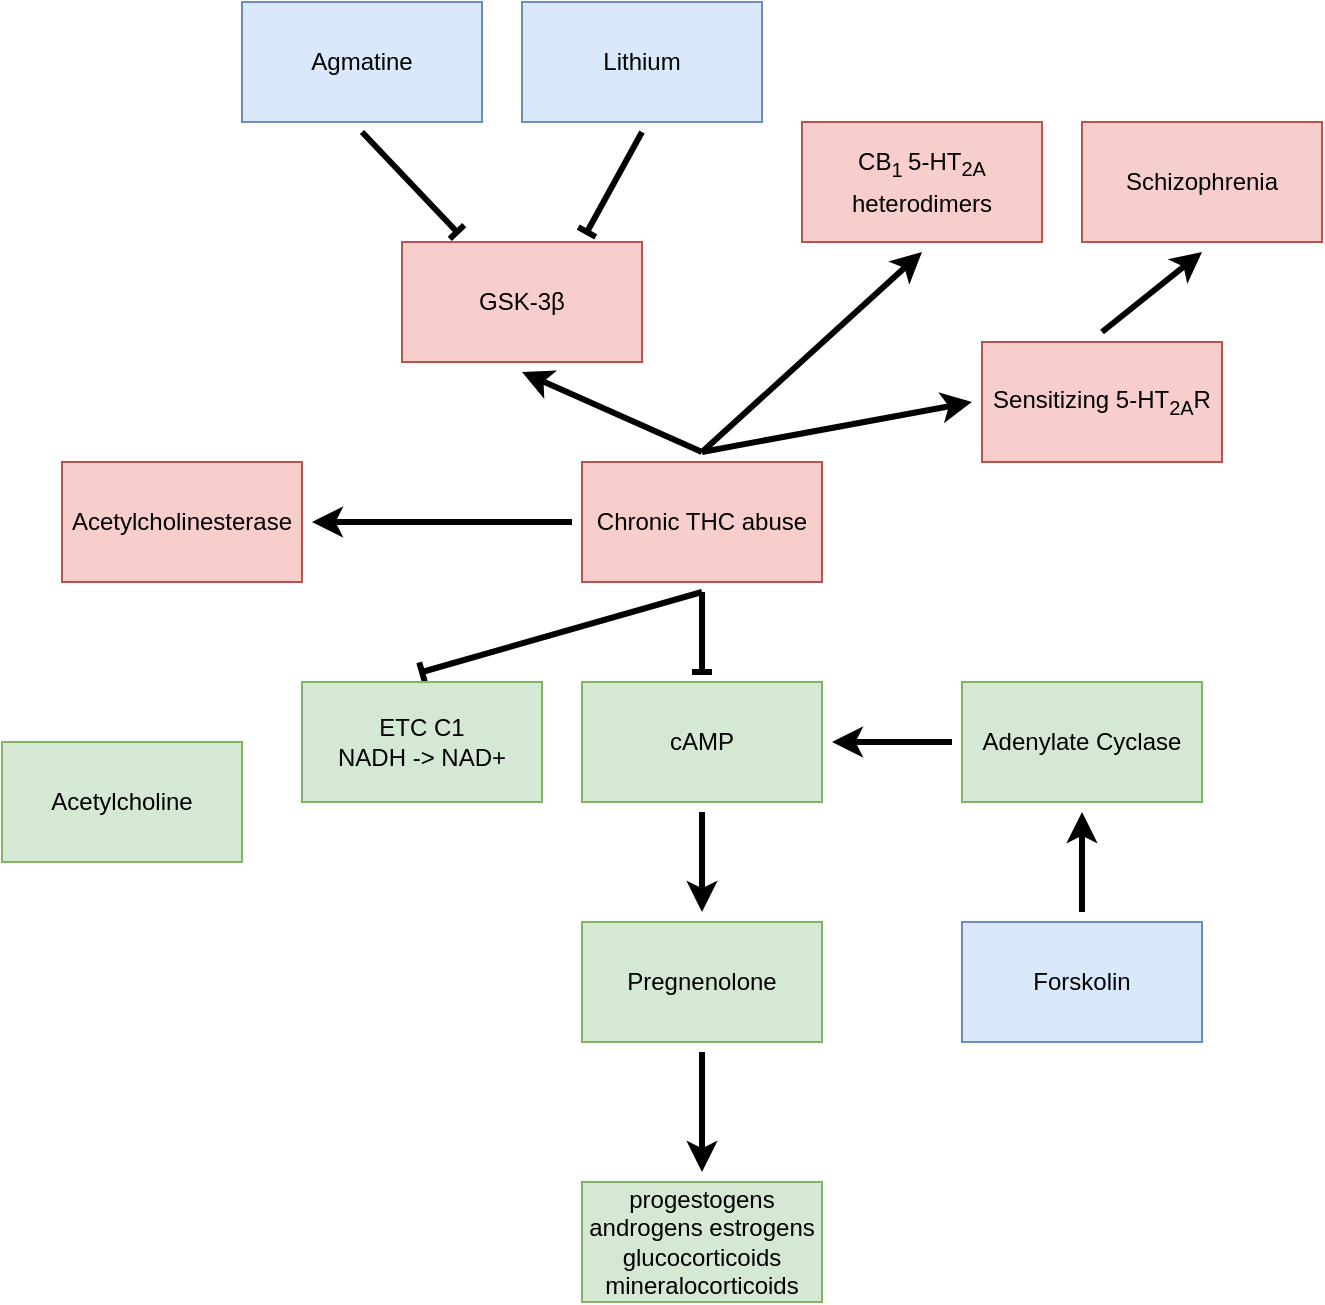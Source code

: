 <mxfile version="20.4.0" type="device"><diagram id="1lnTQ9TRjqJxyJtddSUN" name="Page-1"><mxGraphModel dx="1848" dy="1055" grid="1" gridSize="10" guides="1" tooltips="1" connect="1" arrows="1" fold="1" page="1" pageScale="1" pageWidth="850" pageHeight="1100" math="0" shadow="0"><root><mxCell id="0"/><mxCell id="1" parent="0"/><mxCell id="BIeTZq3KbKyFNtU_o8Uz-2" value="" style="endArrow=baseDash;html=1;rounded=0;entryX=0.5;entryY=0;entryDx=0;entryDy=0;endFill=0;strokeWidth=3;strokeColor=#000000;exitX=0.5;exitY=1;exitDx=0;exitDy=0;" edge="1" parent="1" source="BIeTZq3KbKyFNtU_o8Uz-20" target="BIeTZq3KbKyFNtU_o8Uz-19"><mxGeometry width="50" height="50" relative="1" as="geometry"><mxPoint x="350" y="310" as="sourcePoint"/><mxPoint x="240" y="355" as="targetPoint"/></mxGeometry></mxCell><mxCell id="BIeTZq3KbKyFNtU_o8Uz-4" value="" style="endArrow=classic;html=1;rounded=0;strokeWidth=3;exitX=0.5;exitY=0;exitDx=0;exitDy=0;entryX=0;entryY=0.5;entryDx=0;entryDy=0;" edge="1" parent="1" source="BIeTZq3KbKyFNtU_o8Uz-20" target="BIeTZq3KbKyFNtU_o8Uz-21"><mxGeometry width="50" height="50" relative="1" as="geometry"><mxPoint x="540" y="180" as="sourcePoint"/><mxPoint x="580" y="190" as="targetPoint"/></mxGeometry></mxCell><mxCell id="BIeTZq3KbKyFNtU_o8Uz-8" value="" style="endArrow=classic;html=1;rounded=0;exitX=0.5;exitY=1;exitDx=0;exitDy=0;strokeWidth=3;entryX=0.5;entryY=0;entryDx=0;entryDy=0;" edge="1" parent="1" source="BIeTZq3KbKyFNtU_o8Uz-22" target="BIeTZq3KbKyFNtU_o8Uz-24"><mxGeometry width="50" height="50" relative="1" as="geometry"><mxPoint x="410" y="425" as="sourcePoint"/><mxPoint x="350" y="470" as="targetPoint"/></mxGeometry></mxCell><mxCell id="BIeTZq3KbKyFNtU_o8Uz-10" value="progestogens androgens estrogens glucocorticoids mineralocorticoids" style="rounded=0;whiteSpace=wrap;html=1;perimeterSpacing=5;fillColor=#d5e8d4;strokeColor=#82b366;" vertex="1" parent="1"><mxGeometry x="370" y="640" width="120" height="60" as="geometry"/></mxCell><mxCell id="BIeTZq3KbKyFNtU_o8Uz-12" value="" style="endArrow=classic;html=1;rounded=0;entryX=0.5;entryY=0;entryDx=0;entryDy=0;strokeWidth=3;exitX=0.5;exitY=1;exitDx=0;exitDy=0;" edge="1" parent="1" source="BIeTZq3KbKyFNtU_o8Uz-24" target="BIeTZq3KbKyFNtU_o8Uz-10"><mxGeometry width="50" height="50" relative="1" as="geometry"><mxPoint x="430" y="570" as="sourcePoint"/><mxPoint x="460" y="700" as="targetPoint"/></mxGeometry></mxCell><mxCell id="BIeTZq3KbKyFNtU_o8Uz-13" value="Adenylate Cyclase" style="rounded=0;whiteSpace=wrap;html=1;perimeterSpacing=5;fillColor=#d5e8d4;strokeColor=#82b366;" vertex="1" parent="1"><mxGeometry x="560" y="390" width="120" height="60" as="geometry"/></mxCell><mxCell id="BIeTZq3KbKyFNtU_o8Uz-15" value="" style="endArrow=classic;html=1;rounded=0;entryX=0.5;entryY=1;entryDx=0;entryDy=0;strokeWidth=3;exitX=0.5;exitY=0;exitDx=0;exitDy=0;" edge="1" parent="1" source="BIeTZq3KbKyFNtU_o8Uz-23" target="BIeTZq3KbKyFNtU_o8Uz-13"><mxGeometry width="50" height="50" relative="1" as="geometry"><mxPoint x="500" y="470" as="sourcePoint"/><mxPoint x="450" y="500" as="targetPoint"/></mxGeometry></mxCell><mxCell id="BIeTZq3KbKyFNtU_o8Uz-17" value="" style="endArrow=baseDash;html=1;rounded=0;strokeColor=#000000;strokeWidth=3;endFill=0;exitX=0.5;exitY=1;exitDx=0;exitDy=0;entryX=0.5;entryY=0;entryDx=0;entryDy=0;" edge="1" parent="1" source="BIeTZq3KbKyFNtU_o8Uz-20" target="BIeTZq3KbKyFNtU_o8Uz-22"><mxGeometry width="50" height="50" relative="1" as="geometry"><mxPoint x="420" y="330" as="sourcePoint"/><mxPoint x="424" y="350" as="targetPoint"/></mxGeometry></mxCell><mxCell id="BIeTZq3KbKyFNtU_o8Uz-19" value="ETC C1&lt;br&gt;NADH -&amp;gt; NAD+" style="rounded=0;whiteSpace=wrap;html=1;perimeterSpacing=5;fillColor=#d5e8d4;strokeColor=#82b366;" vertex="1" parent="1"><mxGeometry x="230" y="390" width="120" height="60" as="geometry"/></mxCell><mxCell id="BIeTZq3KbKyFNtU_o8Uz-20" value="Chronic THC abuse" style="rounded=0;whiteSpace=wrap;html=1;perimeterSpacing=5;fillColor=#f8cecc;strokeColor=#b85450;" vertex="1" parent="1"><mxGeometry x="370" y="280" width="120" height="60" as="geometry"/></mxCell><mxCell id="BIeTZq3KbKyFNtU_o8Uz-21" value="Sensitizing 5-HT&lt;sub&gt;2A&lt;/sub&gt;R" style="rounded=0;whiteSpace=wrap;html=1;perimeterSpacing=5;fillColor=#f8cecc;strokeColor=#b85450;" vertex="1" parent="1"><mxGeometry x="570" y="220" width="120" height="60" as="geometry"/></mxCell><mxCell id="BIeTZq3KbKyFNtU_o8Uz-22" value="cAMP" style="rounded=0;whiteSpace=wrap;html=1;perimeterSpacing=5;fillColor=#d5e8d4;strokeColor=#82b366;" vertex="1" parent="1"><mxGeometry x="370" y="390" width="120" height="60" as="geometry"/></mxCell><mxCell id="BIeTZq3KbKyFNtU_o8Uz-23" value="Forskolin" style="rounded=0;whiteSpace=wrap;html=1;perimeterSpacing=5;fillColor=#dae8fc;strokeColor=#6c8ebf;" vertex="1" parent="1"><mxGeometry x="560" y="510" width="120" height="60" as="geometry"/></mxCell><mxCell id="BIeTZq3KbKyFNtU_o8Uz-24" value="Pregnenolone" style="rounded=0;whiteSpace=wrap;html=1;perimeterSpacing=5;fillColor=#d5e8d4;strokeColor=#82b366;" vertex="1" parent="1"><mxGeometry x="370" y="510" width="120" height="60" as="geometry"/></mxCell><mxCell id="BIeTZq3KbKyFNtU_o8Uz-25" value="CB&lt;sub&gt;1&amp;nbsp;&lt;/sub&gt;5-HT&lt;sub&gt;2A&lt;br&gt;&lt;font style=&quot;font-size: 12px;&quot;&gt;heterodimers&lt;/font&gt;&lt;br&gt;&lt;/sub&gt;" style="rounded=0;whiteSpace=wrap;html=1;perimeterSpacing=5;fillColor=#f8cecc;strokeColor=#b85450;" vertex="1" parent="1"><mxGeometry x="480" y="110" width="120" height="60" as="geometry"/></mxCell><mxCell id="BIeTZq3KbKyFNtU_o8Uz-26" value="" style="endArrow=classic;html=1;rounded=0;strokeWidth=3;exitX=0.5;exitY=0;exitDx=0;exitDy=0;entryX=0.5;entryY=1;entryDx=0;entryDy=0;" edge="1" parent="1" source="BIeTZq3KbKyFNtU_o8Uz-20" target="BIeTZq3KbKyFNtU_o8Uz-25"><mxGeometry width="50" height="50" relative="1" as="geometry"><mxPoint x="485" y="280" as="sourcePoint"/><mxPoint x="535" y="280" as="targetPoint"/></mxGeometry></mxCell><mxCell id="BIeTZq3KbKyFNtU_o8Uz-27" value="" style="endArrow=classic;html=1;rounded=0;entryX=1;entryY=0.5;entryDx=0;entryDy=0;strokeWidth=3;exitX=0;exitY=0.5;exitDx=0;exitDy=0;" edge="1" parent="1" source="BIeTZq3KbKyFNtU_o8Uz-13" target="BIeTZq3KbKyFNtU_o8Uz-22"><mxGeometry width="50" height="50" relative="1" as="geometry"><mxPoint x="520" y="390" as="sourcePoint"/><mxPoint x="600" y="435" as="targetPoint"/></mxGeometry></mxCell><mxCell id="BIeTZq3KbKyFNtU_o8Uz-28" value="GSK-3β" style="rounded=0;whiteSpace=wrap;html=1;perimeterSpacing=5;fillColor=#f8cecc;strokeColor=#b85450;" vertex="1" parent="1"><mxGeometry x="280" y="170" width="120" height="60" as="geometry"/></mxCell><mxCell id="BIeTZq3KbKyFNtU_o8Uz-29" value="" style="endArrow=classic;html=1;rounded=0;strokeWidth=3;exitX=0.5;exitY=0;exitDx=0;exitDy=0;entryX=0.5;entryY=1;entryDx=0;entryDy=0;" edge="1" parent="1" source="BIeTZq3KbKyFNtU_o8Uz-20" target="BIeTZq3KbKyFNtU_o8Uz-28"><mxGeometry width="50" height="50" relative="1" as="geometry"><mxPoint x="110" y="275" as="sourcePoint"/><mxPoint x="225" y="190" as="targetPoint"/></mxGeometry></mxCell><mxCell id="BIeTZq3KbKyFNtU_o8Uz-30" value="Agmatine" style="rounded=0;whiteSpace=wrap;html=1;perimeterSpacing=5;fillColor=#dae8fc;strokeColor=#6c8ebf;" vertex="1" parent="1"><mxGeometry x="200" y="50" width="120" height="60" as="geometry"/></mxCell><mxCell id="BIeTZq3KbKyFNtU_o8Uz-31" value="" style="endArrow=baseDash;html=1;rounded=0;endFill=0;strokeWidth=3;strokeColor=#000000;exitX=0.5;exitY=1;exitDx=0;exitDy=0;entryX=0.25;entryY=0;entryDx=0;entryDy=0;" edge="1" parent="1" source="BIeTZq3KbKyFNtU_o8Uz-30" target="BIeTZq3KbKyFNtU_o8Uz-28"><mxGeometry width="50" height="50" relative="1" as="geometry"><mxPoint x="379.96" y="311.99" as="sourcePoint"/><mxPoint x="260" y="150" as="targetPoint"/></mxGeometry></mxCell><mxCell id="BIeTZq3KbKyFNtU_o8Uz-32" value="Lithium" style="rounded=0;whiteSpace=wrap;html=1;perimeterSpacing=5;fillColor=#dae8fc;strokeColor=#6c8ebf;" vertex="1" parent="1"><mxGeometry x="340" y="50" width="120" height="60" as="geometry"/></mxCell><mxCell id="BIeTZq3KbKyFNtU_o8Uz-33" value="" style="endArrow=baseDash;html=1;rounded=0;endFill=0;strokeWidth=3;strokeColor=#000000;exitX=0.5;exitY=1;exitDx=0;exitDy=0;entryX=0.75;entryY=0;entryDx=0;entryDy=0;" edge="1" parent="1" source="BIeTZq3KbKyFNtU_o8Uz-32" target="BIeTZq3KbKyFNtU_o8Uz-28"><mxGeometry width="50" height="50" relative="1" as="geometry"><mxPoint x="270" y="125" as="sourcePoint"/><mxPoint x="270" y="165" as="targetPoint"/></mxGeometry></mxCell><mxCell id="BIeTZq3KbKyFNtU_o8Uz-36" value="Schizophrenia" style="rounded=0;whiteSpace=wrap;html=1;perimeterSpacing=5;fillColor=#f8cecc;strokeColor=#b85450;" vertex="1" parent="1"><mxGeometry x="620" y="110" width="120" height="60" as="geometry"/></mxCell><mxCell id="BIeTZq3KbKyFNtU_o8Uz-37" value="" style="endArrow=classic;html=1;rounded=0;strokeWidth=3;exitX=0.5;exitY=0;exitDx=0;exitDy=0;entryX=0.5;entryY=1;entryDx=0;entryDy=0;" edge="1" parent="1" source="BIeTZq3KbKyFNtU_o8Uz-21" target="BIeTZq3KbKyFNtU_o8Uz-36"><mxGeometry width="50" height="50" relative="1" as="geometry"><mxPoint x="440" y="285" as="sourcePoint"/><mxPoint x="575" y="260" as="targetPoint"/></mxGeometry></mxCell><mxCell id="BIeTZq3KbKyFNtU_o8Uz-38" value="Acetylcholinesterase" style="rounded=0;whiteSpace=wrap;html=1;perimeterSpacing=5;fillColor=#f8cecc;strokeColor=#b85450;" vertex="1" parent="1"><mxGeometry x="110" y="280" width="120" height="60" as="geometry"/></mxCell><mxCell id="BIeTZq3KbKyFNtU_o8Uz-39" value="" style="endArrow=classic;html=1;rounded=0;entryX=1;entryY=0.5;entryDx=0;entryDy=0;strokeWidth=3;exitX=0;exitY=0.5;exitDx=0;exitDy=0;" edge="1" parent="1" source="BIeTZq3KbKyFNtU_o8Uz-20" target="BIeTZq3KbKyFNtU_o8Uz-38"><mxGeometry width="50" height="50" relative="1" as="geometry"><mxPoint x="565" y="430" as="sourcePoint"/><mxPoint x="505" y="430" as="targetPoint"/></mxGeometry></mxCell><mxCell id="BIeTZq3KbKyFNtU_o8Uz-40" value="Acetylcholine" style="rounded=0;whiteSpace=wrap;html=1;perimeterSpacing=5;fillColor=#d5e8d4;strokeColor=#82b366;" vertex="1" parent="1"><mxGeometry x="80" y="420" width="120" height="60" as="geometry"/></mxCell></root></mxGraphModel></diagram></mxfile>